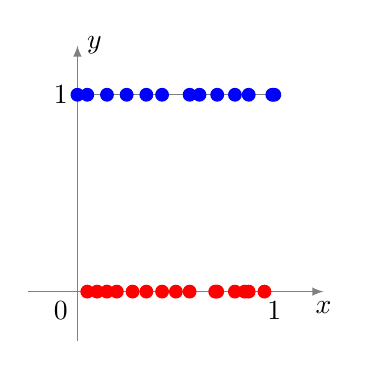 \begin{tikzpicture}[scale=2.5]

      \draw[->,>=latex, gray] (-0.25,0)--(1.25,0) node[below,black] {$x$};
       \draw[->,>=latex, gray] (0,-0.25)--(0,1.25) node[right,black] {$y$};
     \draw[gray] (0,1)--(1,1);
 %      \fill (0,1) circle (1pt);
 %      \fill (0,0) circle (1pt);
%       \fill (1,0) circle (1pt);

       \node at (0,1) [left] {$1$};
       \node at (0,0) [below left] {$0$};
       \node at (1,0) [below] {$1$};

       \foreach \i in {.05,0.15,.1,.2,.28,0.35,.43,.5,.57,.7,.71,.80,.87,.85,.95} {
        \fill[red] (\i,0) circle (1pt);
    }
       \foreach \i in {0,.05,0.15,0.25,0.35,0.43,0.57,0.62,.71,.80,.87,.99,1} {
        \fill[blue] (\i,1) circle (1pt);
    }
\end{tikzpicture}
